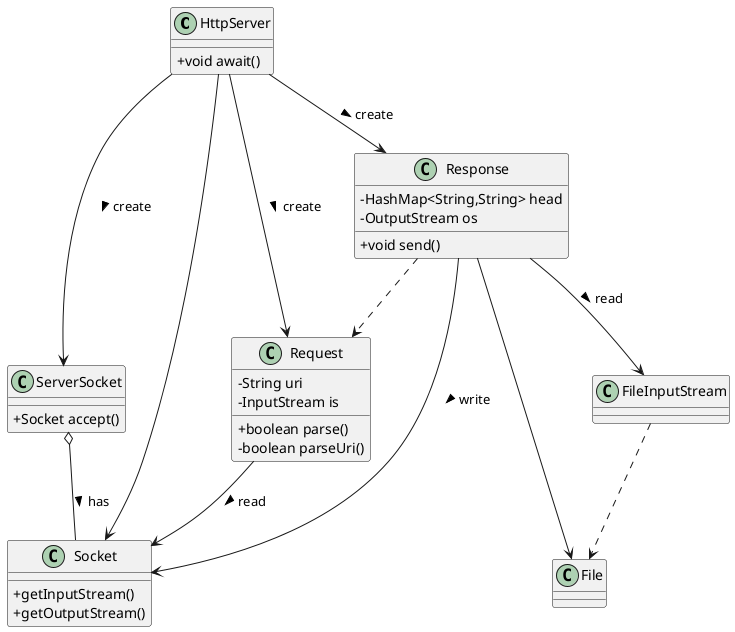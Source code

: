 @startuml static-server-classuml
skinparam classAttributeIconSize 0
class HttpServer {
    + void await()
}

class Request {
    - String uri
    - InputStream is
    + boolean parse()
    - boolean parseUri()
}

class Response {
    - HashMap<String,String> head
    - OutputStream os
    + void send()
}
together {
    class ServerSocket {
        + Socket accept()
    }
    class Socket {
        + getInputStream()
        + getOutputStream()
    }
}

HttpServer -->  ServerSocket : create >
ServerSocket o-- Socket : has >
HttpServer -->  Socket
HttpServer -->  Request : create >
Request --> Socket : read >
HttpServer -->  Response : create >
Response ..> Request
Response --> File
Response --> FileInputStream : read >
FileInputStream ..> File
Response --> Socket : write >

@enduml
